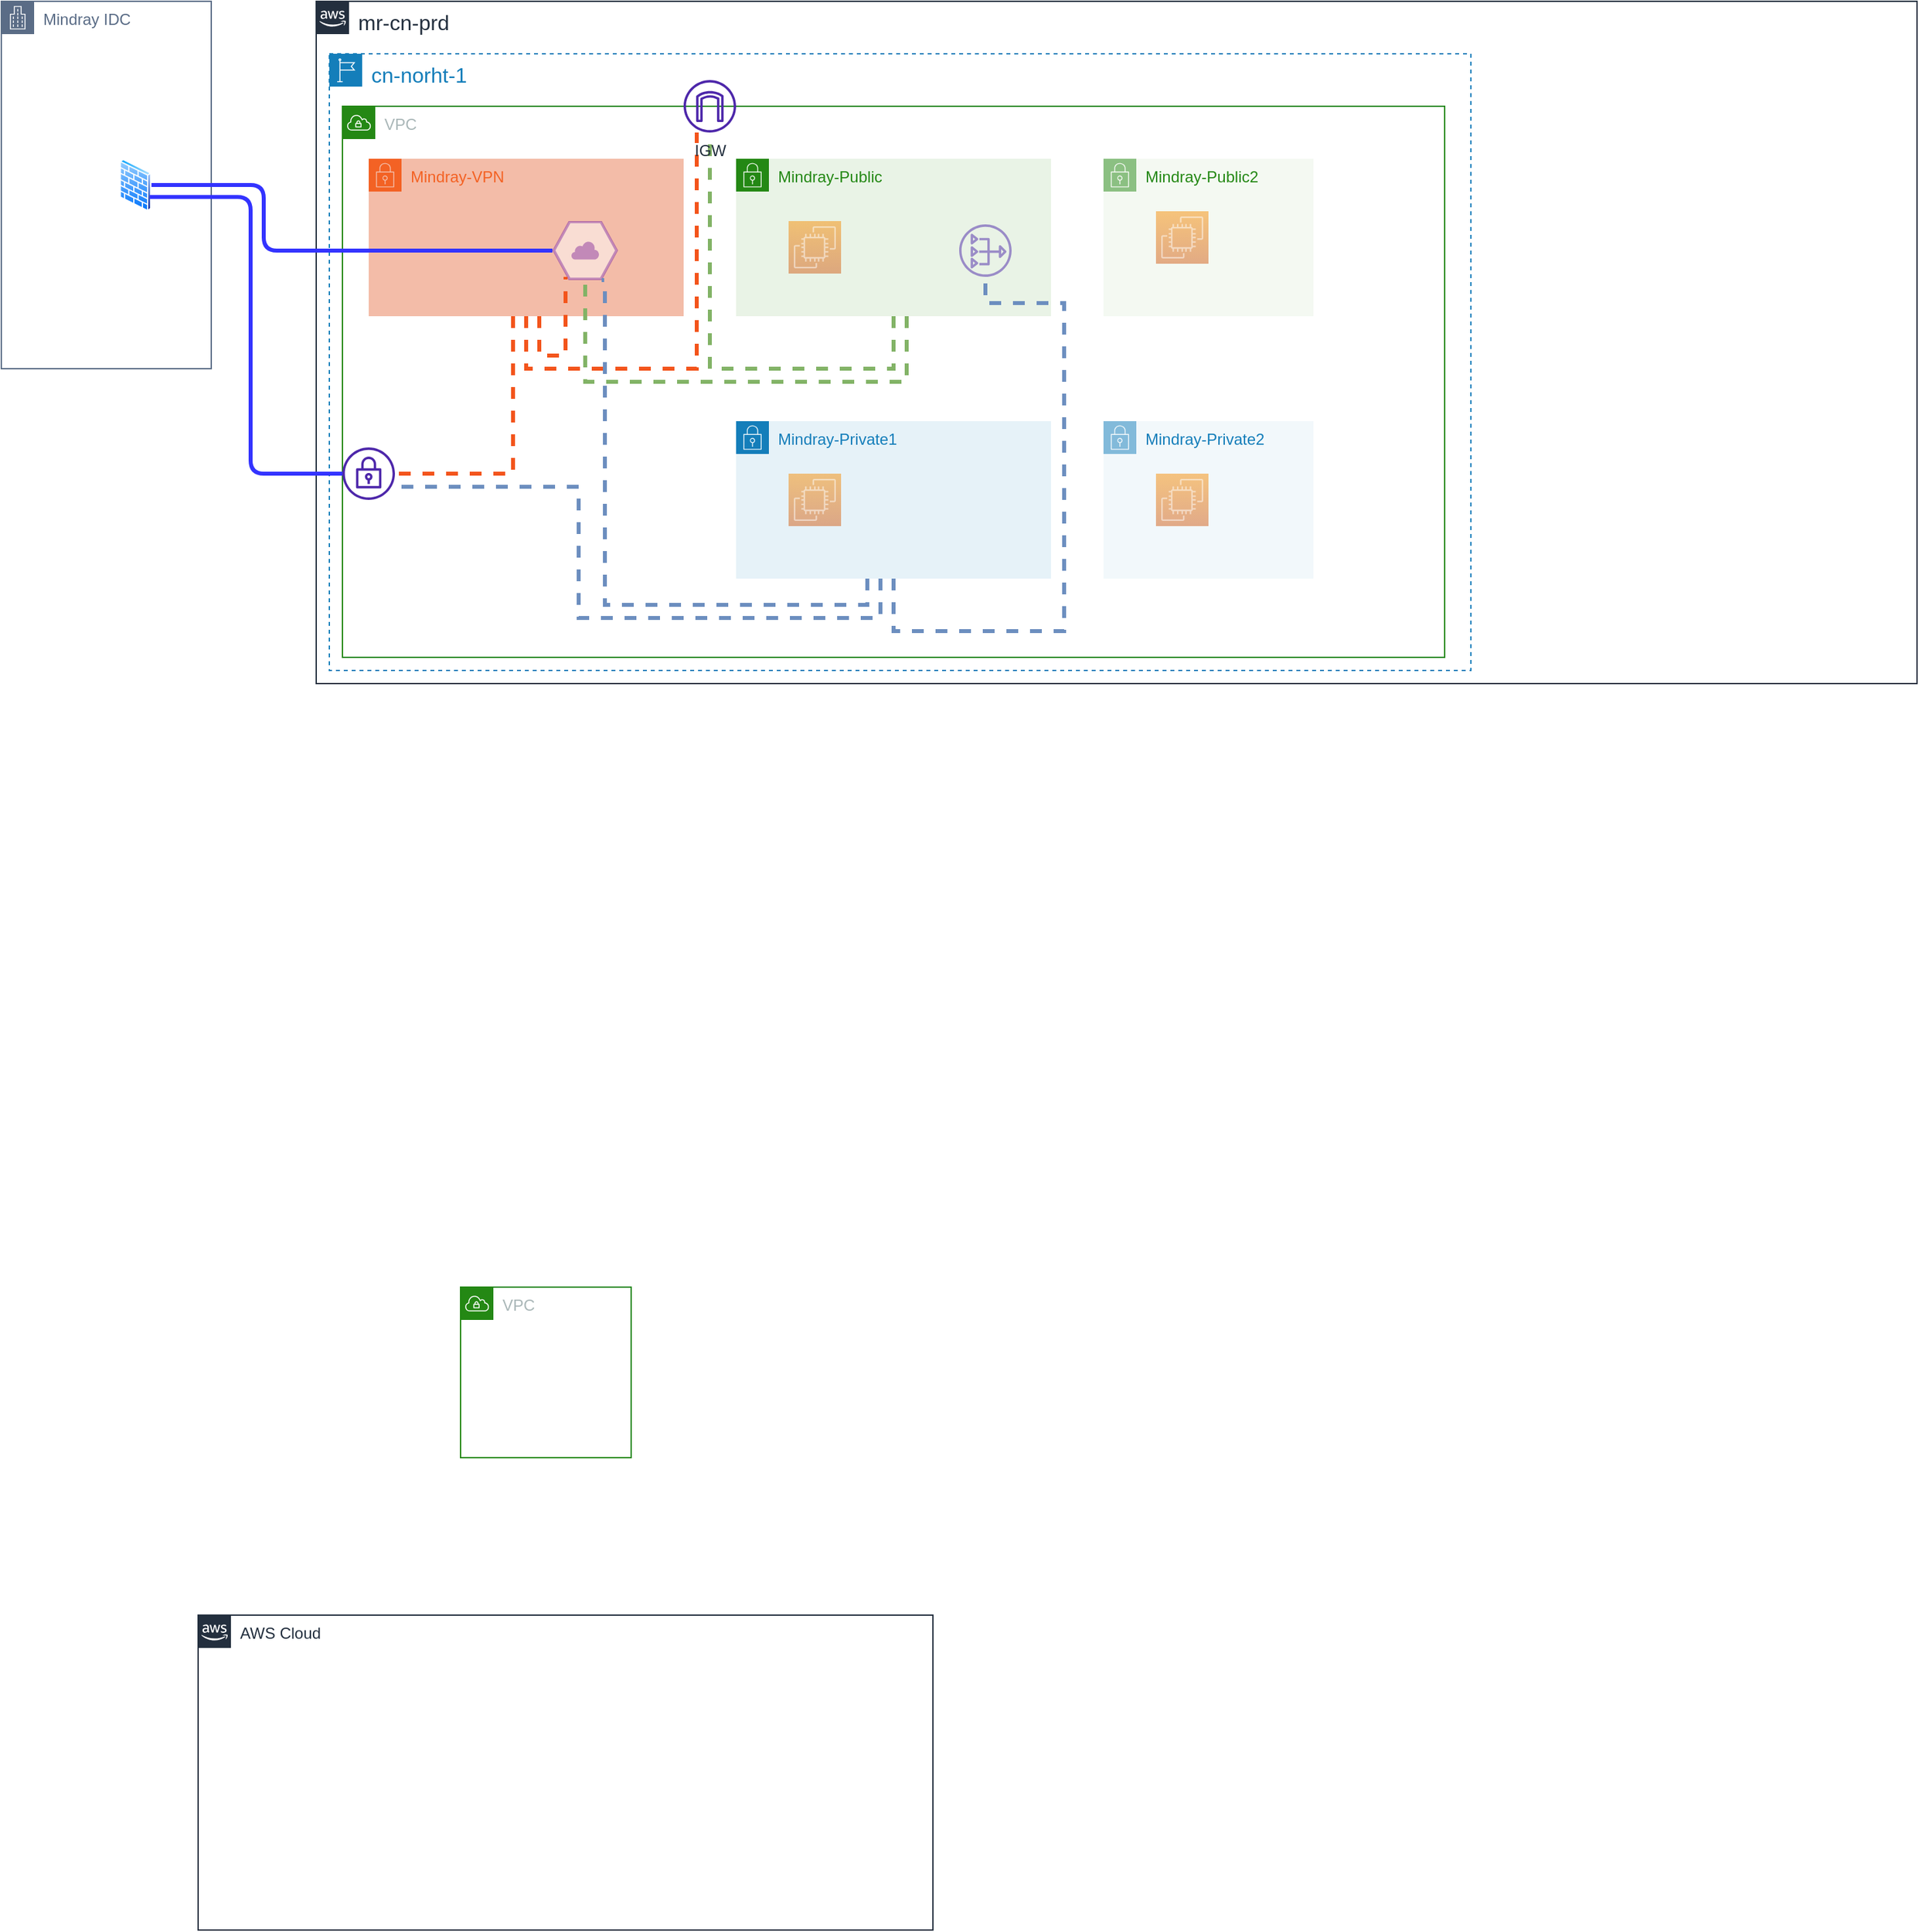 <mxfile version="17.0.0" type="github"><diagram id="iLrzKmEqQEnA8-0Dx-Y9" name="Page-1"><mxGraphModel dx="2066" dy="1154" grid="1" gridSize="10" guides="1" tooltips="1" connect="1" arrows="1" fold="1" page="1" pageScale="1" pageWidth="827" pageHeight="1169" math="0" shadow="0"><root><mxCell id="0"/><mxCell id="1" parent="0"/><mxCell id="AeQoIrcwaHEDQt0K4kbE-1" value="Mindray IDC" style="points=[[0,0],[0.25,0],[0.5,0],[0.75,0],[1,0],[1,0.25],[1,0.5],[1,0.75],[1,1],[0.75,1],[0.5,1],[0.25,1],[0,1],[0,0.75],[0,0.5],[0,0.25]];outlineConnect=0;gradientColor=none;html=1;whiteSpace=wrap;fontSize=12;fontStyle=0;container=1;pointerEvents=0;collapsible=0;recursiveResize=0;shape=mxgraph.aws4.group;grIcon=mxgraph.aws4.group_corporate_data_center;strokeColor=#5A6C86;fillColor=none;verticalAlign=top;align=left;spacingLeft=30;fontColor=#5A6C86;dashed=0;" parent="1" vertex="1"><mxGeometry y="80" width="160" height="280" as="geometry"/></mxCell><mxCell id="AeQoIrcwaHEDQt0K4kbE-2" value="" style="aspect=fixed;perimeter=ellipsePerimeter;html=1;align=center;shadow=0;dashed=0;spacingTop=3;image;image=img/lib/active_directory/firewall.svg;" parent="AeQoIrcwaHEDQt0K4kbE-1" vertex="1"><mxGeometry x="90" y="120" width="24.4" height="40" as="geometry"/></mxCell><mxCell id="AeQoIrcwaHEDQt0K4kbE-3" value="&lt;font style=&quot;font-size: 16px&quot;&gt;mr-cn-prd&lt;/font&gt;" style="points=[[0,0],[0.25,0],[0.5,0],[0.75,0],[1,0],[1,0.25],[1,0.5],[1,0.75],[1,1],[0.75,1],[0.5,1],[0.25,1],[0,1],[0,0.75],[0,0.5],[0,0.25]];outlineConnect=0;gradientColor=none;html=1;whiteSpace=wrap;fontSize=12;fontStyle=0;container=1;pointerEvents=0;collapsible=0;recursiveResize=0;shape=mxgraph.aws4.group;grIcon=mxgraph.aws4.group_aws_cloud_alt;strokeColor=#232F3E;fillColor=none;verticalAlign=top;align=left;spacingLeft=30;fontColor=#232F3E;dashed=0;" parent="1" vertex="1"><mxGeometry x="240" y="80" width="1220" height="520" as="geometry"/></mxCell><mxCell id="AeQoIrcwaHEDQt0K4kbE-6" value="&lt;font style=&quot;font-size: 16px&quot;&gt;cn-norht-1&lt;/font&gt;" style="points=[[0,0],[0.25,0],[0.5,0],[0.75,0],[1,0],[1,0.25],[1,0.5],[1,0.75],[1,1],[0.75,1],[0.5,1],[0.25,1],[0,1],[0,0.75],[0,0.5],[0,0.25]];outlineConnect=0;gradientColor=none;html=1;whiteSpace=wrap;fontSize=12;fontStyle=0;container=1;pointerEvents=0;collapsible=0;recursiveResize=0;shape=mxgraph.aws4.group;grIcon=mxgraph.aws4.group_region;strokeColor=#147EBA;fillColor=none;verticalAlign=top;align=left;spacingLeft=30;fontColor=#147EBA;dashed=1;" parent="AeQoIrcwaHEDQt0K4kbE-3" vertex="1"><mxGeometry x="10" y="40" width="870" height="470" as="geometry"/></mxCell><mxCell id="AeQoIrcwaHEDQt0K4kbE-8" value="VPC" style="points=[[0,0],[0.25,0],[0.5,0],[0.75,0],[1,0],[1,0.25],[1,0.5],[1,0.75],[1,1],[0.75,1],[0.5,1],[0.25,1],[0,1],[0,0.75],[0,0.5],[0,0.25]];outlineConnect=0;gradientColor=none;html=1;whiteSpace=wrap;fontSize=12;fontStyle=0;container=1;pointerEvents=0;collapsible=0;recursiveResize=0;shape=mxgraph.aws4.group;grIcon=mxgraph.aws4.group_vpc;strokeColor=#248814;fillColor=none;verticalAlign=top;align=left;spacingLeft=30;fontColor=#AAB7B8;dashed=0;" parent="AeQoIrcwaHEDQt0K4kbE-6" vertex="1"><mxGeometry x="10" y="40" width="840" height="420" as="geometry"/></mxCell><mxCell id="AeQoIrcwaHEDQt0K4kbE-27" style="edgeStyle=orthogonalEdgeStyle;rounded=0;orthogonalLoop=1;jettySize=auto;html=1;dashed=1;fontSize=16;fontColor=#000000;endArrow=none;endFill=0;strokeColor=#F3541B;strokeWidth=3;" parent="AeQoIrcwaHEDQt0K4kbE-8" source="AeQoIrcwaHEDQt0K4kbE-14" target="AeQoIrcwaHEDQt0K4kbE-15" edge="1"><mxGeometry relative="1" as="geometry"><Array as="points"><mxPoint x="140" y="200"/><mxPoint x="270" y="200"/></Array></mxGeometry></mxCell><mxCell id="AeQoIrcwaHEDQt0K4kbE-28" style="edgeStyle=orthogonalEdgeStyle;rounded=0;orthogonalLoop=1;jettySize=auto;html=1;dashed=1;fontSize=16;fontColor=#F36224;endArrow=none;endFill=0;strokeColor=#82b366;strokeWidth=3;fillColor=#d5e8d4;" parent="AeQoIrcwaHEDQt0K4kbE-8" source="AeQoIrcwaHEDQt0K4kbE-9" target="AeQoIrcwaHEDQt0K4kbE-15" edge="1"><mxGeometry relative="1" as="geometry"><Array as="points"><mxPoint x="420" y="200"/><mxPoint x="280" y="200"/></Array></mxGeometry></mxCell><mxCell id="AeQoIrcwaHEDQt0K4kbE-9" value="Mindray-Public" style="points=[[0,0],[0.25,0],[0.5,0],[0.75,0],[1,0],[1,0.25],[1,0.5],[1,0.75],[1,1],[0.75,1],[0.5,1],[0.25,1],[0,1],[0,0.75],[0,0.5],[0,0.25]];outlineConnect=0;gradientColor=none;html=1;whiteSpace=wrap;fontSize=12;fontStyle=0;container=1;pointerEvents=0;collapsible=0;recursiveResize=0;shape=mxgraph.aws4.group;grIcon=mxgraph.aws4.group_security_group;grStroke=0;strokeColor=#248814;fillColor=#E9F3E6;verticalAlign=top;align=left;spacingLeft=30;fontColor=#248814;dashed=0;" parent="AeQoIrcwaHEDQt0K4kbE-8" vertex="1"><mxGeometry x="300" y="40" width="240" height="120" as="geometry"/></mxCell><mxCell id="AeQoIrcwaHEDQt0K4kbE-39" value="" style="sketch=0;outlineConnect=0;fontColor=#232F3E;gradientColor=none;fillColor=#4D27AA;strokeColor=none;dashed=0;verticalLabelPosition=bottom;verticalAlign=top;align=center;html=1;fontSize=12;fontStyle=0;aspect=fixed;pointerEvents=1;shape=mxgraph.aws4.nat_gateway;opacity=50;" parent="AeQoIrcwaHEDQt0K4kbE-9" vertex="1"><mxGeometry x="170" y="50" width="40" height="40" as="geometry"/></mxCell><mxCell id="AeQoIrcwaHEDQt0K4kbE-44" value="" style="sketch=0;points=[[0,0,0],[0.25,0,0],[0.5,0,0],[0.75,0,0],[1,0,0],[0,1,0],[0.25,1,0],[0.5,1,0],[0.75,1,0],[1,1,0],[0,0.25,0],[0,0.5,0],[0,0.75,0],[1,0.25,0],[1,0.5,0],[1,0.75,0]];outlineConnect=0;fontColor=#232F3E;gradientColor=#F78E04;gradientDirection=north;fillColor=#D05C17;strokeColor=#ffffff;dashed=0;verticalLabelPosition=bottom;verticalAlign=top;align=center;html=1;fontSize=12;fontStyle=0;aspect=fixed;shape=mxgraph.aws4.resourceIcon;resIcon=mxgraph.aws4.ec2;opacity=50;" parent="AeQoIrcwaHEDQt0K4kbE-9" vertex="1"><mxGeometry x="40" y="47.5" width="40" height="40" as="geometry"/></mxCell><mxCell id="AeQoIrcwaHEDQt0K4kbE-11" value="Mindray-Public2" style="points=[[0,0],[0.25,0],[0.5,0],[0.75,0],[1,0],[1,0.25],[1,0.5],[1,0.75],[1,1],[0.75,1],[0.5,1],[0.25,1],[0,1],[0,0.75],[0,0.5],[0,0.25]];outlineConnect=0;gradientColor=none;html=1;whiteSpace=wrap;fontSize=12;fontStyle=0;container=1;pointerEvents=0;collapsible=0;recursiveResize=0;shape=mxgraph.aws4.group;grIcon=mxgraph.aws4.group_security_group;grStroke=0;strokeColor=#248814;fillColor=#E9F3E6;verticalAlign=top;align=left;spacingLeft=30;fontColor=#248814;dashed=0;opacity=50;" parent="AeQoIrcwaHEDQt0K4kbE-8" vertex="1"><mxGeometry x="580" y="40" width="160" height="120" as="geometry"/></mxCell><mxCell id="AeQoIrcwaHEDQt0K4kbE-42" value="" style="sketch=0;points=[[0,0,0],[0.25,0,0],[0.5,0,0],[0.75,0,0],[1,0,0],[0,1,0],[0.25,1,0],[0.5,1,0],[0.75,1,0],[1,1,0],[0,0.25,0],[0,0.5,0],[0,0.75,0],[1,0.25,0],[1,0.5,0],[1,0.75,0]];outlineConnect=0;fontColor=#232F3E;gradientColor=#F78E04;gradientDirection=north;fillColor=#D05C17;strokeColor=#ffffff;dashed=0;verticalLabelPosition=bottom;verticalAlign=top;align=center;html=1;fontSize=12;fontStyle=0;aspect=fixed;shape=mxgraph.aws4.resourceIcon;resIcon=mxgraph.aws4.ec2;opacity=50;" parent="AeQoIrcwaHEDQt0K4kbE-11" vertex="1"><mxGeometry x="40" y="40" width="40" height="40" as="geometry"/></mxCell><mxCell id="AeQoIrcwaHEDQt0K4kbE-30" style="edgeStyle=orthogonalEdgeStyle;rounded=0;orthogonalLoop=1;jettySize=auto;html=1;dashed=1;fontSize=16;fontColor=#F36224;endArrow=none;endFill=0;strokeColor=#6c8ebf;strokeWidth=3;fillColor=#dae8fc;" parent="AeQoIrcwaHEDQt0K4kbE-8" source="AeQoIrcwaHEDQt0K4kbE-12" target="AeQoIrcwaHEDQt0K4kbE-19" edge="1"><mxGeometry relative="1" as="geometry"><Array as="points"><mxPoint x="410" y="390"/><mxPoint x="180" y="390"/><mxPoint x="180" y="290"/></Array></mxGeometry></mxCell><mxCell id="AeQoIrcwaHEDQt0K4kbE-40" style="edgeStyle=orthogonalEdgeStyle;rounded=0;orthogonalLoop=1;jettySize=auto;html=1;dashed=1;fontSize=16;fontColor=#F36224;endArrow=none;endFill=0;strokeColor=#6c8ebf;strokeWidth=3;fillColor=#dae8fc;" parent="AeQoIrcwaHEDQt0K4kbE-8" source="AeQoIrcwaHEDQt0K4kbE-12" target="AeQoIrcwaHEDQt0K4kbE-39" edge="1"><mxGeometry relative="1" as="geometry"><Array as="points"><mxPoint x="420" y="400"/><mxPoint x="550" y="400"/><mxPoint x="550" y="150"/><mxPoint x="490" y="150"/></Array></mxGeometry></mxCell><mxCell id="AeQoIrcwaHEDQt0K4kbE-12" value="Mindray-Private1" style="points=[[0,0],[0.25,0],[0.5,0],[0.75,0],[1,0],[1,0.25],[1,0.5],[1,0.75],[1,1],[0.75,1],[0.5,1],[0.25,1],[0,1],[0,0.75],[0,0.5],[0,0.25]];outlineConnect=0;gradientColor=none;html=1;whiteSpace=wrap;fontSize=12;fontStyle=0;container=1;pointerEvents=0;collapsible=0;recursiveResize=0;shape=mxgraph.aws4.group;grIcon=mxgraph.aws4.group_security_group;grStroke=0;strokeColor=#147EBA;fillColor=#E6F2F8;verticalAlign=top;align=left;spacingLeft=30;fontColor=#147EBA;dashed=0;" parent="AeQoIrcwaHEDQt0K4kbE-8" vertex="1"><mxGeometry x="300" y="240" width="240" height="120" as="geometry"/></mxCell><mxCell id="AeQoIrcwaHEDQt0K4kbE-45" value="" style="sketch=0;points=[[0,0,0],[0.25,0,0],[0.5,0,0],[0.75,0,0],[1,0,0],[0,1,0],[0.25,1,0],[0.5,1,0],[0.75,1,0],[1,1,0],[0,0.25,0],[0,0.5,0],[0,0.75,0],[1,0.25,0],[1,0.5,0],[1,0.75,0]];outlineConnect=0;fontColor=#232F3E;gradientColor=#F78E04;gradientDirection=north;fillColor=#D05C17;strokeColor=#ffffff;dashed=0;verticalLabelPosition=bottom;verticalAlign=top;align=center;html=1;fontSize=12;fontStyle=0;aspect=fixed;shape=mxgraph.aws4.resourceIcon;resIcon=mxgraph.aws4.ec2;opacity=50;" parent="AeQoIrcwaHEDQt0K4kbE-12" vertex="1"><mxGeometry x="40" y="40" width="40" height="40" as="geometry"/></mxCell><mxCell id="AeQoIrcwaHEDQt0K4kbE-13" value="Mindray-Private2" style="points=[[0,0],[0.25,0],[0.5,0],[0.75,0],[1,0],[1,0.25],[1,0.5],[1,0.75],[1,1],[0.75,1],[0.5,1],[0.25,1],[0,1],[0,0.75],[0,0.5],[0,0.25]];outlineConnect=0;gradientColor=none;html=1;whiteSpace=wrap;fontSize=12;fontStyle=0;container=1;pointerEvents=0;collapsible=0;recursiveResize=0;shape=mxgraph.aws4.group;grIcon=mxgraph.aws4.group_security_group;grStroke=0;strokeColor=#147EBA;fillColor=#E6F2F8;verticalAlign=top;align=left;spacingLeft=30;fontColor=#147EBA;dashed=0;opacity=50;" parent="AeQoIrcwaHEDQt0K4kbE-8" vertex="1"><mxGeometry x="580" y="240" width="160" height="120" as="geometry"/></mxCell><mxCell id="AeQoIrcwaHEDQt0K4kbE-43" value="" style="sketch=0;points=[[0,0,0],[0.25,0,0],[0.5,0,0],[0.75,0,0],[1,0,0],[0,1,0],[0.25,1,0],[0.5,1,0],[0.75,1,0],[1,1,0],[0,0.25,0],[0,0.5,0],[0,0.75,0],[1,0.25,0],[1,0.5,0],[1,0.75,0]];outlineConnect=0;fontColor=#232F3E;gradientColor=#F78E04;gradientDirection=north;fillColor=#D05C17;strokeColor=#ffffff;dashed=0;verticalLabelPosition=bottom;verticalAlign=top;align=center;html=1;fontSize=12;fontStyle=0;aspect=fixed;shape=mxgraph.aws4.resourceIcon;resIcon=mxgraph.aws4.ec2;opacity=50;" parent="AeQoIrcwaHEDQt0K4kbE-13" vertex="1"><mxGeometry x="40" y="40" width="40" height="40" as="geometry"/></mxCell><mxCell id="AeQoIrcwaHEDQt0K4kbE-14" value="&lt;font color=&quot;#f36224&quot;&gt;Mindray-VPN&lt;/font&gt;" style="points=[[0,0],[0.25,0],[0.5,0],[0.75,0],[1,0],[1,0.25],[1,0.5],[1,0.75],[1,1],[0.75,1],[0.5,1],[0.25,1],[0,1],[0,0.75],[0,0.5],[0,0.25]];outlineConnect=0;gradientColor=none;html=1;whiteSpace=wrap;fontSize=12;fontStyle=0;container=1;pointerEvents=0;collapsible=0;recursiveResize=0;shape=mxgraph.aws4.group;grIcon=mxgraph.aws4.group_security_group;grStroke=0;strokeColor=#F36224;fillColor=#F3BCA8;verticalAlign=top;align=left;spacingLeft=30;fontColor=#248814;dashed=0;" parent="AeQoIrcwaHEDQt0K4kbE-8" vertex="1"><mxGeometry x="20" y="40" width="240" height="120" as="geometry"/></mxCell><mxCell id="AeQoIrcwaHEDQt0K4kbE-33" value="" style="verticalLabelPosition=bottom;sketch=0;html=1;fillColor=#A153A0;strokeColor=#ffffff;verticalAlign=top;align=center;points=[[0,0.5,0],[0.125,0.25,0],[0.25,0,0],[0.5,0,0],[0.75,0,0],[0.875,0.25,0],[1,0.5,0],[0.875,0.75,0],[0.75,1,0],[0.5,1,0],[0.125,0.75,0]];pointerEvents=1;shape=mxgraph.cisco_safe.compositeIcon;bgIcon=mxgraph.cisco_safe.design.blank_device;resIcon=mxgraph.cisco_safe.design.sd_wan_2;fontSize=16;fontColor=#F36224;opacity=50;" parent="AeQoIrcwaHEDQt0K4kbE-14" vertex="1"><mxGeometry x="140" y="47.5" width="50" height="45" as="geometry"/></mxCell><mxCell id="AeQoIrcwaHEDQt0K4kbE-36" style="edgeStyle=orthogonalEdgeStyle;rounded=0;orthogonalLoop=1;jettySize=auto;html=1;dashed=1;fontSize=16;fontColor=#000000;endArrow=none;endFill=0;strokeColor=#F3541B;strokeWidth=3;" parent="AeQoIrcwaHEDQt0K4kbE-14" source="AeQoIrcwaHEDQt0K4kbE-14" edge="1"><mxGeometry relative="1" as="geometry"><mxPoint x="150" y="90" as="targetPoint"/><Array as="points"><mxPoint x="130" y="150"/><mxPoint x="150" y="150"/></Array></mxGeometry></mxCell><mxCell id="AeQoIrcwaHEDQt0K4kbE-19" value="" style="sketch=0;outlineConnect=0;fontColor=#232F3E;gradientColor=none;fillColor=#4D27AA;strokeColor=none;dashed=0;verticalLabelPosition=bottom;verticalAlign=top;align=center;html=1;fontSize=12;fontStyle=0;aspect=fixed;pointerEvents=1;shape=mxgraph.aws4.vpn_gateway;" parent="AeQoIrcwaHEDQt0K4kbE-8" vertex="1"><mxGeometry y="260" width="40" height="40" as="geometry"/></mxCell><mxCell id="AeQoIrcwaHEDQt0K4kbE-24" style="edgeStyle=orthogonalEdgeStyle;rounded=0;orthogonalLoop=1;jettySize=auto;html=1;fontSize=16;endArrow=none;endFill=0;strokeColor=#F3541B;strokeWidth=3;fillColor=#d5e8d4;dashed=1;fontColor=#000000;" parent="AeQoIrcwaHEDQt0K4kbE-8" source="AeQoIrcwaHEDQt0K4kbE-14" target="AeQoIrcwaHEDQt0K4kbE-19" edge="1"><mxGeometry relative="1" as="geometry"><mxPoint x="140" y="240" as="targetPoint"/><Array as="points"><mxPoint x="130" y="280"/></Array></mxGeometry></mxCell><mxCell id="AeQoIrcwaHEDQt0K4kbE-15" value="IGW" style="sketch=0;outlineConnect=0;fontColor=#232F3E;gradientColor=none;fillColor=#4D27AA;strokeColor=none;dashed=0;verticalLabelPosition=bottom;verticalAlign=top;align=center;html=1;fontSize=12;fontStyle=0;aspect=fixed;pointerEvents=1;shape=mxgraph.aws4.internet_gateway;" parent="AeQoIrcwaHEDQt0K4kbE-8" vertex="1"><mxGeometry x="260" y="-20" width="40" height="40" as="geometry"/></mxCell><mxCell id="AeQoIrcwaHEDQt0K4kbE-32" style="edgeStyle=orthogonalEdgeStyle;rounded=0;orthogonalLoop=1;jettySize=auto;html=1;dashed=1;fontSize=16;fontColor=#F36224;endArrow=none;endFill=0;strokeColor=#6c8ebf;strokeWidth=3;fillColor=#dae8fc;entryX=0.75;entryY=1;entryDx=0;entryDy=0;entryPerimeter=0;" parent="AeQoIrcwaHEDQt0K4kbE-8" source="AeQoIrcwaHEDQt0K4kbE-12" target="AeQoIrcwaHEDQt0K4kbE-33" edge="1"><mxGeometry relative="1" as="geometry"><mxPoint x="80" y="110" as="targetPoint"/><Array as="points"><mxPoint x="400" y="380"/><mxPoint x="200" y="380"/><mxPoint x="200" y="133"/></Array></mxGeometry></mxCell><mxCell id="AeQoIrcwaHEDQt0K4kbE-38" style="edgeStyle=orthogonalEdgeStyle;rounded=0;orthogonalLoop=1;jettySize=auto;html=1;dashed=1;fontSize=16;fontColor=#F36224;endArrow=none;endFill=0;strokeColor=#82b366;strokeWidth=3;fillColor=#d5e8d4;" parent="AeQoIrcwaHEDQt0K4kbE-8" source="AeQoIrcwaHEDQt0K4kbE-9" edge="1"><mxGeometry relative="1" as="geometry"><mxPoint x="185" y="133" as="targetPoint"/><Array as="points"><mxPoint x="430" y="210"/><mxPoint x="185" y="210"/><mxPoint x="185" y="133"/></Array></mxGeometry></mxCell><mxCell id="AeQoIrcwaHEDQt0K4kbE-7" value="VPC" style="points=[[0,0],[0.25,0],[0.5,0],[0.75,0],[1,0],[1,0.25],[1,0.5],[1,0.75],[1,1],[0.75,1],[0.5,1],[0.25,1],[0,1],[0,0.75],[0,0.5],[0,0.25]];outlineConnect=0;gradientColor=none;html=1;whiteSpace=wrap;fontSize=12;fontStyle=0;container=1;pointerEvents=0;collapsible=0;recursiveResize=0;shape=mxgraph.aws4.group;grIcon=mxgraph.aws4.group_vpc;strokeColor=#248814;fillColor=none;verticalAlign=top;align=left;spacingLeft=30;fontColor=#AAB7B8;dashed=0;" parent="1" vertex="1"><mxGeometry x="350" y="1060" width="130" height="130" as="geometry"/></mxCell><mxCell id="AeQoIrcwaHEDQt0K4kbE-10" value="AWS Cloud" style="points=[[0,0],[0.25,0],[0.5,0],[0.75,0],[1,0],[1,0.25],[1,0.5],[1,0.75],[1,1],[0.75,1],[0.5,1],[0.25,1],[0,1],[0,0.75],[0,0.5],[0,0.25]];outlineConnect=0;gradientColor=none;html=1;whiteSpace=wrap;fontSize=12;fontStyle=0;container=1;pointerEvents=0;collapsible=0;recursiveResize=0;shape=mxgraph.aws4.group;grIcon=mxgraph.aws4.group_aws_cloud_alt;strokeColor=#232F3E;fillColor=none;verticalAlign=top;align=left;spacingLeft=30;fontColor=#232F3E;dashed=0;" parent="1" vertex="1"><mxGeometry x="150" y="1310" width="560" height="240" as="geometry"/></mxCell><mxCell id="AeQoIrcwaHEDQt0K4kbE-20" style="edgeStyle=orthogonalEdgeStyle;rounded=1;orthogonalLoop=1;jettySize=auto;html=1;fontSize=16;strokeWidth=3;endArrow=none;endFill=0;strokeColor=#3333FF;exitX=1;exitY=0.5;exitDx=0;exitDy=0;entryX=0;entryY=0.5;entryDx=0;entryDy=0;entryPerimeter=0;" parent="1" source="AeQoIrcwaHEDQt0K4kbE-2" target="AeQoIrcwaHEDQt0K4kbE-33" edge="1"><mxGeometry relative="1" as="geometry"><mxPoint x="297.64" y="270.32" as="targetPoint"/><Array as="points"><mxPoint x="200" y="220"/><mxPoint x="200" y="270"/></Array></mxGeometry></mxCell><mxCell id="AeQoIrcwaHEDQt0K4kbE-22" style="edgeStyle=orthogonalEdgeStyle;rounded=1;orthogonalLoop=1;jettySize=auto;html=1;entryX=1;entryY=0.75;entryDx=0;entryDy=0;fontSize=16;endArrow=none;endFill=0;strokeColor=#3333FF;strokeWidth=3;" parent="1" source="AeQoIrcwaHEDQt0K4kbE-19" target="AeQoIrcwaHEDQt0K4kbE-2" edge="1"><mxGeometry relative="1" as="geometry"><Array as="points"><mxPoint x="190" y="440"/><mxPoint x="190" y="229"/></Array></mxGeometry></mxCell></root></mxGraphModel></diagram></mxfile>